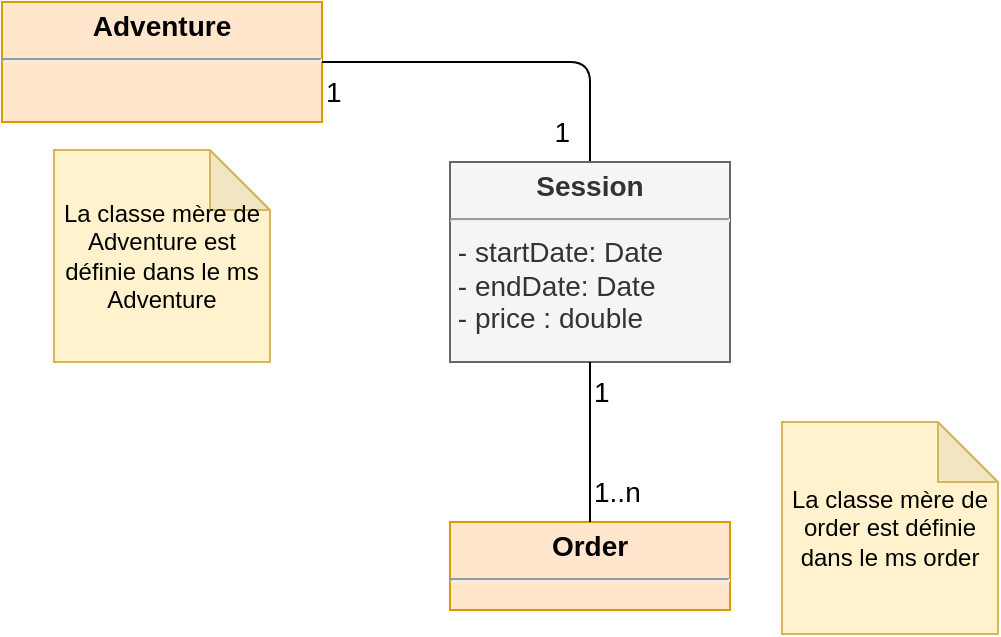<mxfile version="13.3.5" type="github">
  <diagram id="VZ25KQVJINhPZAaNk03m" name="Page-1">
    <mxGraphModel dx="683" dy="1602" grid="1" gridSize="10" guides="1" tooltips="1" connect="1" arrows="1" fold="1" page="1" pageScale="1" pageWidth="827" pageHeight="1169" math="0" shadow="0">
      <root>
        <mxCell id="0" />
        <mxCell id="1" parent="0" />
        <mxCell id="Ph1uTD9Jx0tFGjU2Y2NS-2" value="&lt;p style=&quot;margin: 4px 0px 0px ; text-align: center ; font-size: 14px&quot;&gt;&lt;b style=&quot;font-size: 14px&quot;&gt;&lt;font style=&quot;font-size: 14px&quot;&gt;Adventure&lt;/font&gt;&lt;/b&gt;&lt;/p&gt;&lt;hr style=&quot;font-size: 14px&quot;&gt;&lt;p style=&quot;margin: 0px 0px 0px 4px ; font-size: 14px&quot;&gt;&lt;br&gt;&lt;/p&gt;" style="verticalAlign=top;align=left;overflow=fill;fontSize=14;fontFamily=Helvetica;html=1;fillColor=#ffe6cc;strokeColor=#d79b00;" parent="1" vertex="1">
          <mxGeometry x="120" y="-610" width="160" height="60" as="geometry" />
        </mxCell>
        <mxCell id="Ph1uTD9Jx0tFGjU2Y2NS-10" value="" style="endArrow=none;html=1;endSize=12;startArrow=none;startSize=14;startFill=0;edgeStyle=orthogonalEdgeStyle;exitX=1;exitY=0.5;exitDx=0;exitDy=0;endFill=0;fontSize=14;entryX=0.5;entryY=0;entryDx=0;entryDy=0;" parent="1" source="Ph1uTD9Jx0tFGjU2Y2NS-2" target="t2HeJAM-ClQdXE5039P4-1" edge="1">
          <mxGeometry x="-0.003" y="-20" relative="1" as="geometry">
            <mxPoint x="220" y="-480" as="sourcePoint" />
            <mxPoint x="470" y="-385" as="targetPoint" />
            <Array as="points" />
            <mxPoint as="offset" />
          </mxGeometry>
        </mxCell>
        <mxCell id="Ph1uTD9Jx0tFGjU2Y2NS-11" value="1" style="resizable=0;html=1;align=left;verticalAlign=top;labelBackgroundColor=#ffffff;fontSize=14;" parent="Ph1uTD9Jx0tFGjU2Y2NS-10" connectable="0" vertex="1">
          <mxGeometry x="-1" relative="1" as="geometry">
            <mxPoint as="offset" />
          </mxGeometry>
        </mxCell>
        <mxCell id="Ph1uTD9Jx0tFGjU2Y2NS-12" value="1" style="resizable=0;html=1;align=right;verticalAlign=top;labelBackgroundColor=#ffffff;fontSize=14;" parent="Ph1uTD9Jx0tFGjU2Y2NS-10" connectable="0" vertex="1">
          <mxGeometry x="1" relative="1" as="geometry">
            <mxPoint x="-10" y="-30" as="offset" />
          </mxGeometry>
        </mxCell>
        <mxCell id="t2HeJAM-ClQdXE5039P4-1" value="&lt;p style=&quot;margin: 4px 0px 0px ; text-align: center ; font-size: 14px&quot;&gt;&lt;b style=&quot;font-size: 14px&quot;&gt;&lt;font style=&quot;font-size: 14px&quot;&gt;Session&lt;/font&gt;&lt;/b&gt;&lt;/p&gt;&lt;hr style=&quot;font-size: 14px&quot;&gt;&lt;p style=&quot;margin: 0px 0px 0px 4px ; font-size: 14px&quot;&gt;&lt;/p&gt;&lt;span style=&quot;font-size: 14px&quot;&gt;&amp;nbsp;- startDate: Date&lt;br style=&quot;font-size: 14px&quot;&gt;&amp;nbsp;- endDate: Date&lt;br&gt;&amp;nbsp;- price : double&lt;br&gt;&lt;br style=&quot;font-size: 14px&quot;&gt;&lt;/span&gt;" style="verticalAlign=top;align=left;overflow=fill;fontSize=14;fontFamily=Helvetica;html=1;fillColor=#f5f5f5;strokeColor=#666666;fontColor=#333333;" vertex="1" parent="1">
          <mxGeometry x="344" y="-530" width="140" height="100" as="geometry" />
        </mxCell>
        <mxCell id="t2HeJAM-ClQdXE5039P4-2" value="La classe mère de Adventure est définie dans le ms Adventure" style="shape=note;whiteSpace=wrap;html=1;backgroundOutline=1;darkOpacity=0.05;fillColor=#fff2cc;strokeColor=#d6b656;" vertex="1" parent="1">
          <mxGeometry x="146" y="-536" width="108" height="106" as="geometry" />
        </mxCell>
        <mxCell id="t2HeJAM-ClQdXE5039P4-3" value="&lt;p style=&quot;margin: 4px 0px 0px ; text-align: center ; font-size: 14px&quot;&gt;&lt;b style=&quot;font-size: 14px&quot;&gt;&lt;font style=&quot;font-size: 14px&quot;&gt;Order&lt;/font&gt;&lt;/b&gt;&lt;/p&gt;&lt;hr style=&quot;font-size: 14px&quot;&gt;&lt;p style=&quot;margin: 0px 0px 0px 4px ; font-size: 14px&quot;&gt;&lt;/p&gt;&lt;span style=&quot;font-size: 14px&quot;&gt;&amp;nbsp;&lt;br style=&quot;font-size: 14px&quot;&gt;&lt;/span&gt;" style="verticalAlign=top;align=left;overflow=fill;fontSize=14;fontFamily=Helvetica;html=1;fillColor=#ffe6cc;strokeColor=#d79b00;" vertex="1" parent="1">
          <mxGeometry x="344" y="-350" width="140" height="44" as="geometry" />
        </mxCell>
        <mxCell id="t2HeJAM-ClQdXE5039P4-4" value="La classe mère de order est définie dans le ms order" style="shape=note;whiteSpace=wrap;html=1;backgroundOutline=1;darkOpacity=0.05;fillColor=#fff2cc;strokeColor=#d6b656;" vertex="1" parent="1">
          <mxGeometry x="510" y="-400" width="108" height="106" as="geometry" />
        </mxCell>
        <mxCell id="t2HeJAM-ClQdXE5039P4-5" value="" style="endArrow=none;html=1;endSize=12;startArrow=none;startSize=14;startFill=0;edgeStyle=orthogonalEdgeStyle;exitX=0.5;exitY=1;exitDx=0;exitDy=0;endFill=0;fontSize=14;entryX=0.5;entryY=0;entryDx=0;entryDy=0;" edge="1" parent="1" source="t2HeJAM-ClQdXE5039P4-1" target="t2HeJAM-ClQdXE5039P4-3">
          <mxGeometry x="-0.003" y="-20" relative="1" as="geometry">
            <mxPoint x="290" y="-570" as="sourcePoint" />
            <mxPoint x="424" y="-520" as="targetPoint" />
            <Array as="points" />
            <mxPoint as="offset" />
          </mxGeometry>
        </mxCell>
        <mxCell id="t2HeJAM-ClQdXE5039P4-6" value="1" style="resizable=0;html=1;align=left;verticalAlign=top;labelBackgroundColor=#ffffff;fontSize=14;" connectable="0" vertex="1" parent="t2HeJAM-ClQdXE5039P4-5">
          <mxGeometry x="-1" relative="1" as="geometry">
            <mxPoint as="offset" />
          </mxGeometry>
        </mxCell>
        <mxCell id="t2HeJAM-ClQdXE5039P4-7" value="&lt;span style=&quot;color: rgba(0 , 0 , 0 , 0) ; font-family: monospace ; font-size: 0px ; background-color: rgb(248 , 249 , 250)&quot;&gt;%3CmxGraphModel%3E%3Croot%3E%3CmxCell%20id%3D%220%22%2F%3E%3CmxCell%20id%3D%221%22%20parent%3D%220%22%2F%3E%3CmxCell%20id%3D%222%22%20value%3D%221..n%22%20style%3D%22resizable%3D0%3Bhtml%3D1%3Balign%3Dleft%3BverticalAlign%3Dtop%3BlabelBackgroundColor%3D%23ffffff%3BfontSize%3D14%3B%22%20connectable%3D%220%22%20vertex%3D%221%22%20parent%3D%221%22%3E%3CmxGeometry%20x%3D%22430%22%20y%3D%22-900%22%20as%3D%22geometry%22%2F%3E%3C%2FmxCell%3E%3C%2Froot%3E%3C%2FmxGraphModel%3E&lt;/span&gt;" style="resizable=0;html=1;align=right;verticalAlign=top;labelBackgroundColor=#ffffff;fontSize=14;" connectable="0" vertex="1" parent="t2HeJAM-ClQdXE5039P4-5">
          <mxGeometry x="1" relative="1" as="geometry">
            <mxPoint x="-10" y="-30" as="offset" />
          </mxGeometry>
        </mxCell>
        <mxCell id="t2HeJAM-ClQdXE5039P4-8" value="1..n" style="resizable=0;html=1;align=left;verticalAlign=top;labelBackgroundColor=#ffffff;fontSize=14;" connectable="0" vertex="1" parent="1">
          <mxGeometry x="414" y="-380" as="geometry" />
        </mxCell>
      </root>
    </mxGraphModel>
  </diagram>
</mxfile>
